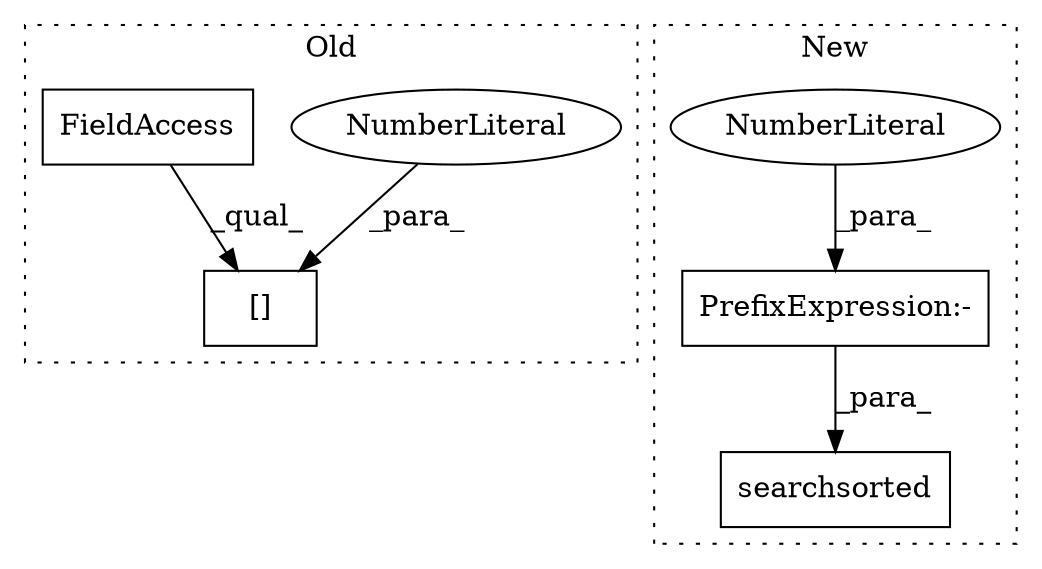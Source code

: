 digraph G {
subgraph cluster0 {
1 [label="[]" a="2" s="3392,3406" l="13,1" shape="box"];
3 [label="NumberLiteral" a="34" s="3405" l="1" shape="ellipse"];
4 [label="FieldAccess" a="22" s="3392" l="12" shape="box"];
label = "Old";
style="dotted";
}
subgraph cluster1 {
2 [label="searchsorted" a="32" s="3388,3418" l="13,1" shape="box"];
5 [label="PrefixExpression:-" a="38" s="3415" l="1" shape="box"];
6 [label="NumberLiteral" a="34" s="3416" l="1" shape="ellipse"];
label = "New";
style="dotted";
}
3 -> 1 [label="_para_"];
4 -> 1 [label="_qual_"];
5 -> 2 [label="_para_"];
6 -> 5 [label="_para_"];
}